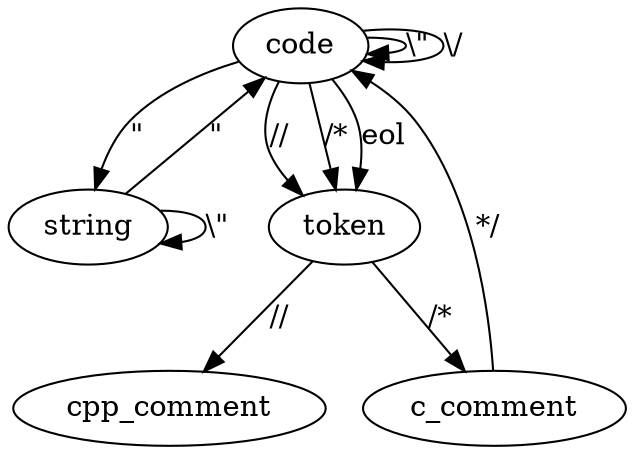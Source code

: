 digraph build {
	code -> string [label="\""]
	code -> code [label="\\\""]
	code -> code [label="\\/"]
	code -> token [label="//"]
	code -> token [label="/*"]
	code -> token [label="eol"]

	token -> cpp_comment [label="//"]
	token -> c_comment [label="/*"]

	string -> string [label="\\\""]
	string -> code [label="\""]

	c_comment -> code [label="*/"]
}
